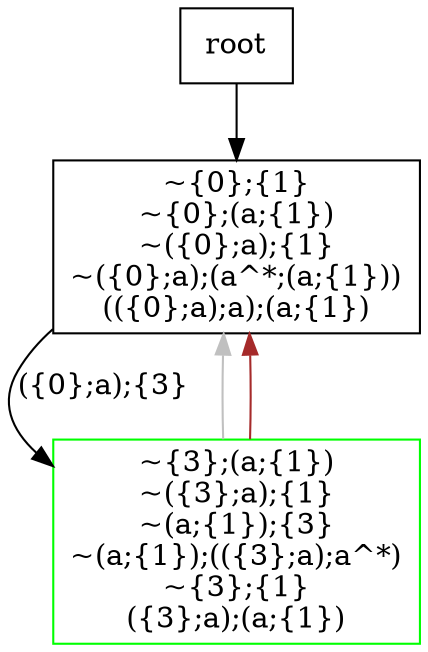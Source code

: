 digraph {
node[shape="box"]
N0x158f04c00[label="~{0};{1}
~{0};(a;{1})
~({0};a);{1}
~({0};a);(a^*;(a;{1}))
(({0};a);a);(a;{1})
"];
N0x158f04c00 -> N0x158f0ad30[label="({0};a);{3}
"];
N0x158f0ad30[label="~{3};(a;{1})
~({3};a);{1}
~(a;{1});{3}
~(a;{1});(({3};a);a^*)
~{3};{1}
({3};a);(a;{1})
", color=green];
N0x158f0ad30 -> N0x158f04c00[color="grey"];
N0x158f0ad30 -> N0x158f04c00[color="brown"];
root -> N0x158f04c00;
}
